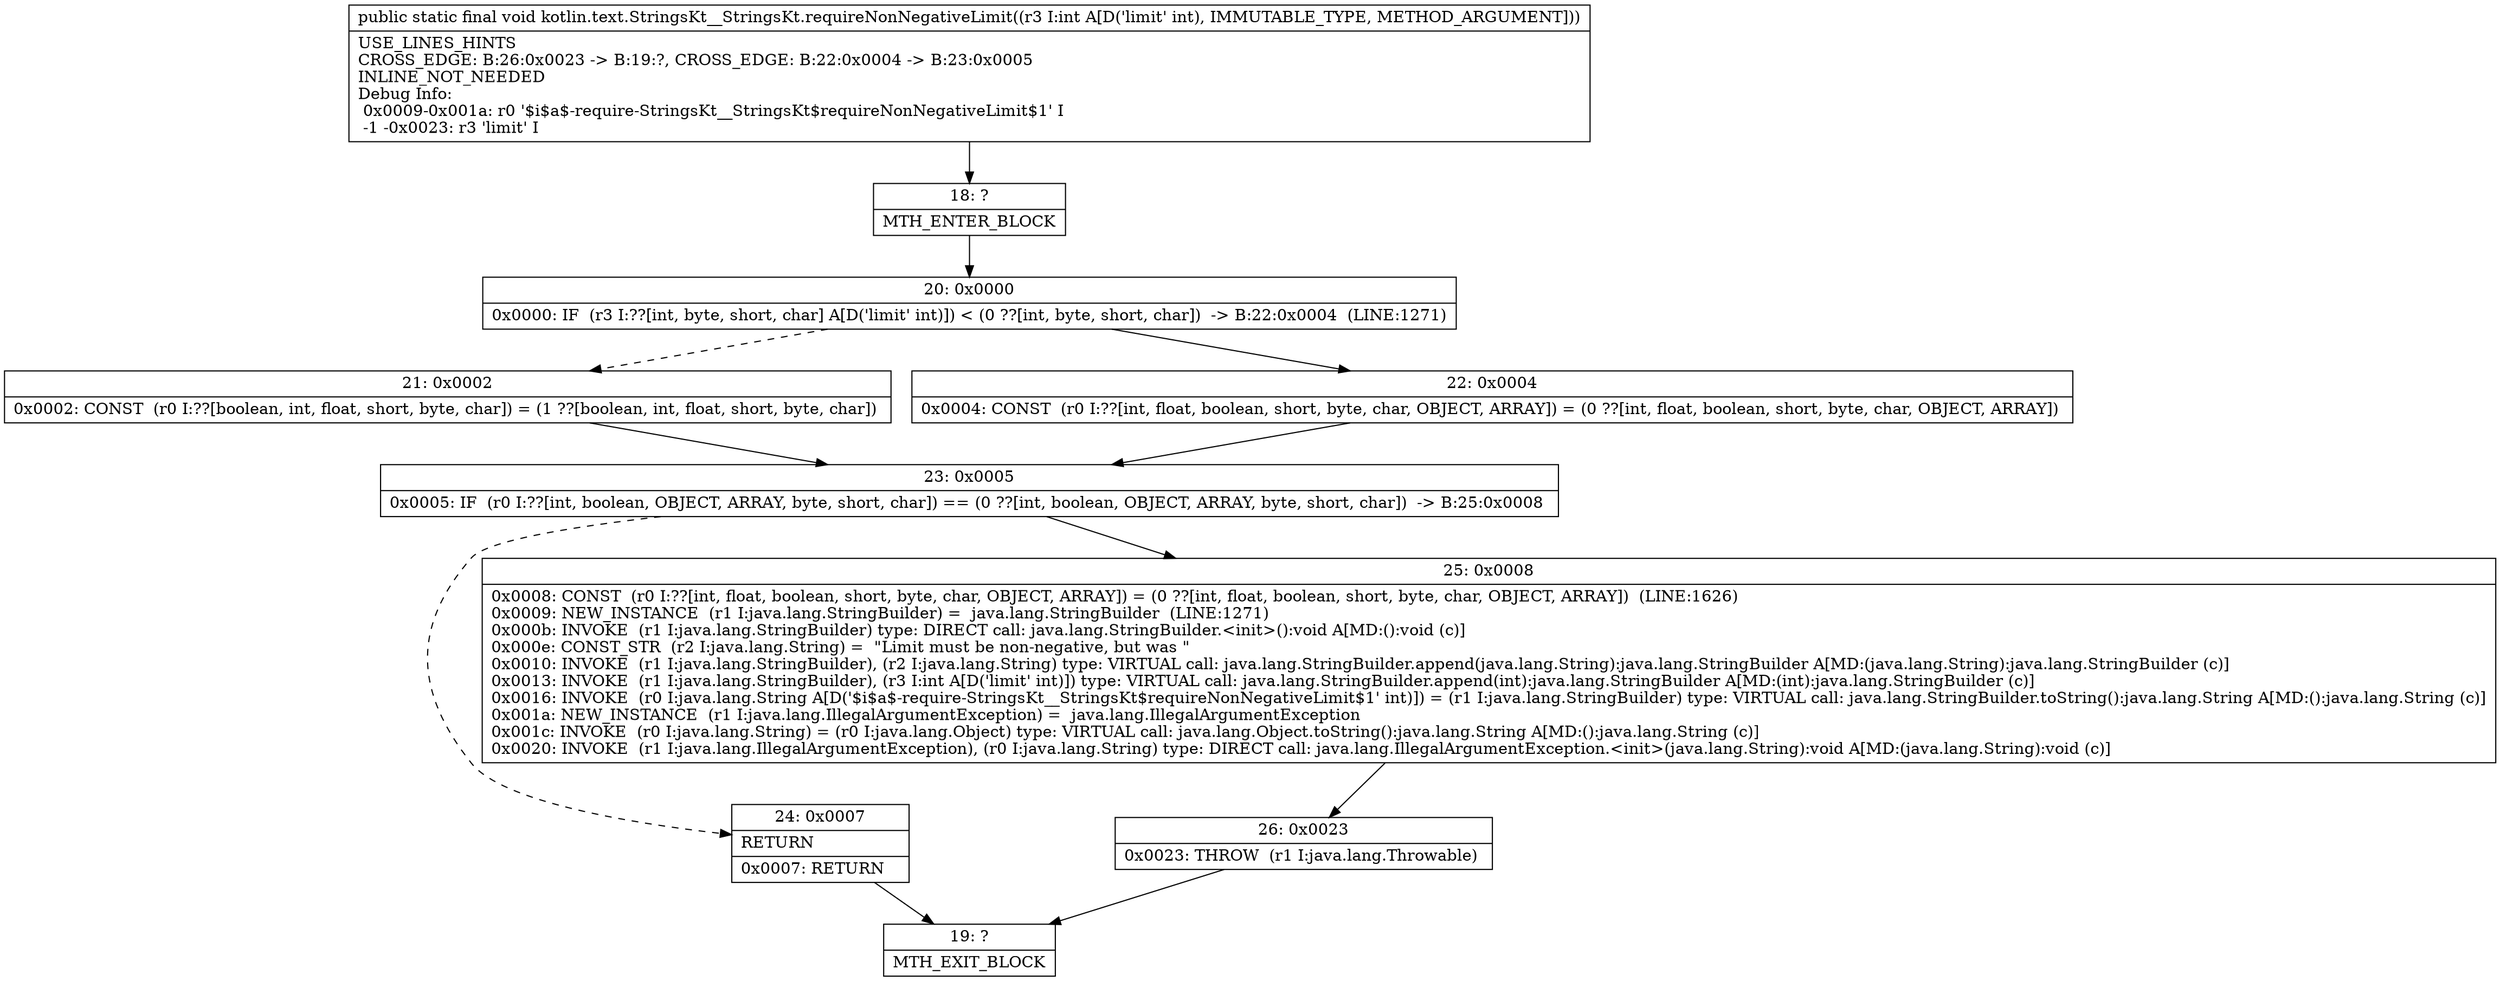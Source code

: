 digraph "CFG forkotlin.text.StringsKt__StringsKt.requireNonNegativeLimit(I)V" {
Node_18 [shape=record,label="{18\:\ ?|MTH_ENTER_BLOCK\l}"];
Node_20 [shape=record,label="{20\:\ 0x0000|0x0000: IF  (r3 I:??[int, byte, short, char] A[D('limit' int)]) \< (0 ??[int, byte, short, char])  \-\> B:22:0x0004  (LINE:1271)\l}"];
Node_21 [shape=record,label="{21\:\ 0x0002|0x0002: CONST  (r0 I:??[boolean, int, float, short, byte, char]) = (1 ??[boolean, int, float, short, byte, char]) \l}"];
Node_23 [shape=record,label="{23\:\ 0x0005|0x0005: IF  (r0 I:??[int, boolean, OBJECT, ARRAY, byte, short, char]) == (0 ??[int, boolean, OBJECT, ARRAY, byte, short, char])  \-\> B:25:0x0008 \l}"];
Node_24 [shape=record,label="{24\:\ 0x0007|RETURN\l|0x0007: RETURN   \l}"];
Node_19 [shape=record,label="{19\:\ ?|MTH_EXIT_BLOCK\l}"];
Node_25 [shape=record,label="{25\:\ 0x0008|0x0008: CONST  (r0 I:??[int, float, boolean, short, byte, char, OBJECT, ARRAY]) = (0 ??[int, float, boolean, short, byte, char, OBJECT, ARRAY])  (LINE:1626)\l0x0009: NEW_INSTANCE  (r1 I:java.lang.StringBuilder) =  java.lang.StringBuilder  (LINE:1271)\l0x000b: INVOKE  (r1 I:java.lang.StringBuilder) type: DIRECT call: java.lang.StringBuilder.\<init\>():void A[MD:():void (c)]\l0x000e: CONST_STR  (r2 I:java.lang.String) =  \"Limit must be non\-negative, but was \" \l0x0010: INVOKE  (r1 I:java.lang.StringBuilder), (r2 I:java.lang.String) type: VIRTUAL call: java.lang.StringBuilder.append(java.lang.String):java.lang.StringBuilder A[MD:(java.lang.String):java.lang.StringBuilder (c)]\l0x0013: INVOKE  (r1 I:java.lang.StringBuilder), (r3 I:int A[D('limit' int)]) type: VIRTUAL call: java.lang.StringBuilder.append(int):java.lang.StringBuilder A[MD:(int):java.lang.StringBuilder (c)]\l0x0016: INVOKE  (r0 I:java.lang.String A[D('$i$a$\-require\-StringsKt__StringsKt$requireNonNegativeLimit$1' int)]) = (r1 I:java.lang.StringBuilder) type: VIRTUAL call: java.lang.StringBuilder.toString():java.lang.String A[MD:():java.lang.String (c)]\l0x001a: NEW_INSTANCE  (r1 I:java.lang.IllegalArgumentException) =  java.lang.IllegalArgumentException \l0x001c: INVOKE  (r0 I:java.lang.String) = (r0 I:java.lang.Object) type: VIRTUAL call: java.lang.Object.toString():java.lang.String A[MD:():java.lang.String (c)]\l0x0020: INVOKE  (r1 I:java.lang.IllegalArgumentException), (r0 I:java.lang.String) type: DIRECT call: java.lang.IllegalArgumentException.\<init\>(java.lang.String):void A[MD:(java.lang.String):void (c)]\l}"];
Node_26 [shape=record,label="{26\:\ 0x0023|0x0023: THROW  (r1 I:java.lang.Throwable) \l}"];
Node_22 [shape=record,label="{22\:\ 0x0004|0x0004: CONST  (r0 I:??[int, float, boolean, short, byte, char, OBJECT, ARRAY]) = (0 ??[int, float, boolean, short, byte, char, OBJECT, ARRAY]) \l}"];
MethodNode[shape=record,label="{public static final void kotlin.text.StringsKt__StringsKt.requireNonNegativeLimit((r3 I:int A[D('limit' int), IMMUTABLE_TYPE, METHOD_ARGUMENT]))  | USE_LINES_HINTS\lCROSS_EDGE: B:26:0x0023 \-\> B:19:?, CROSS_EDGE: B:22:0x0004 \-\> B:23:0x0005\lINLINE_NOT_NEEDED\lDebug Info:\l  0x0009\-0x001a: r0 '$i$a$\-require\-StringsKt__StringsKt$requireNonNegativeLimit$1' I\l  \-1 \-0x0023: r3 'limit' I\l}"];
MethodNode -> Node_18;Node_18 -> Node_20;
Node_20 -> Node_21[style=dashed];
Node_20 -> Node_22;
Node_21 -> Node_23;
Node_23 -> Node_24[style=dashed];
Node_23 -> Node_25;
Node_24 -> Node_19;
Node_25 -> Node_26;
Node_26 -> Node_19;
Node_22 -> Node_23;
}


